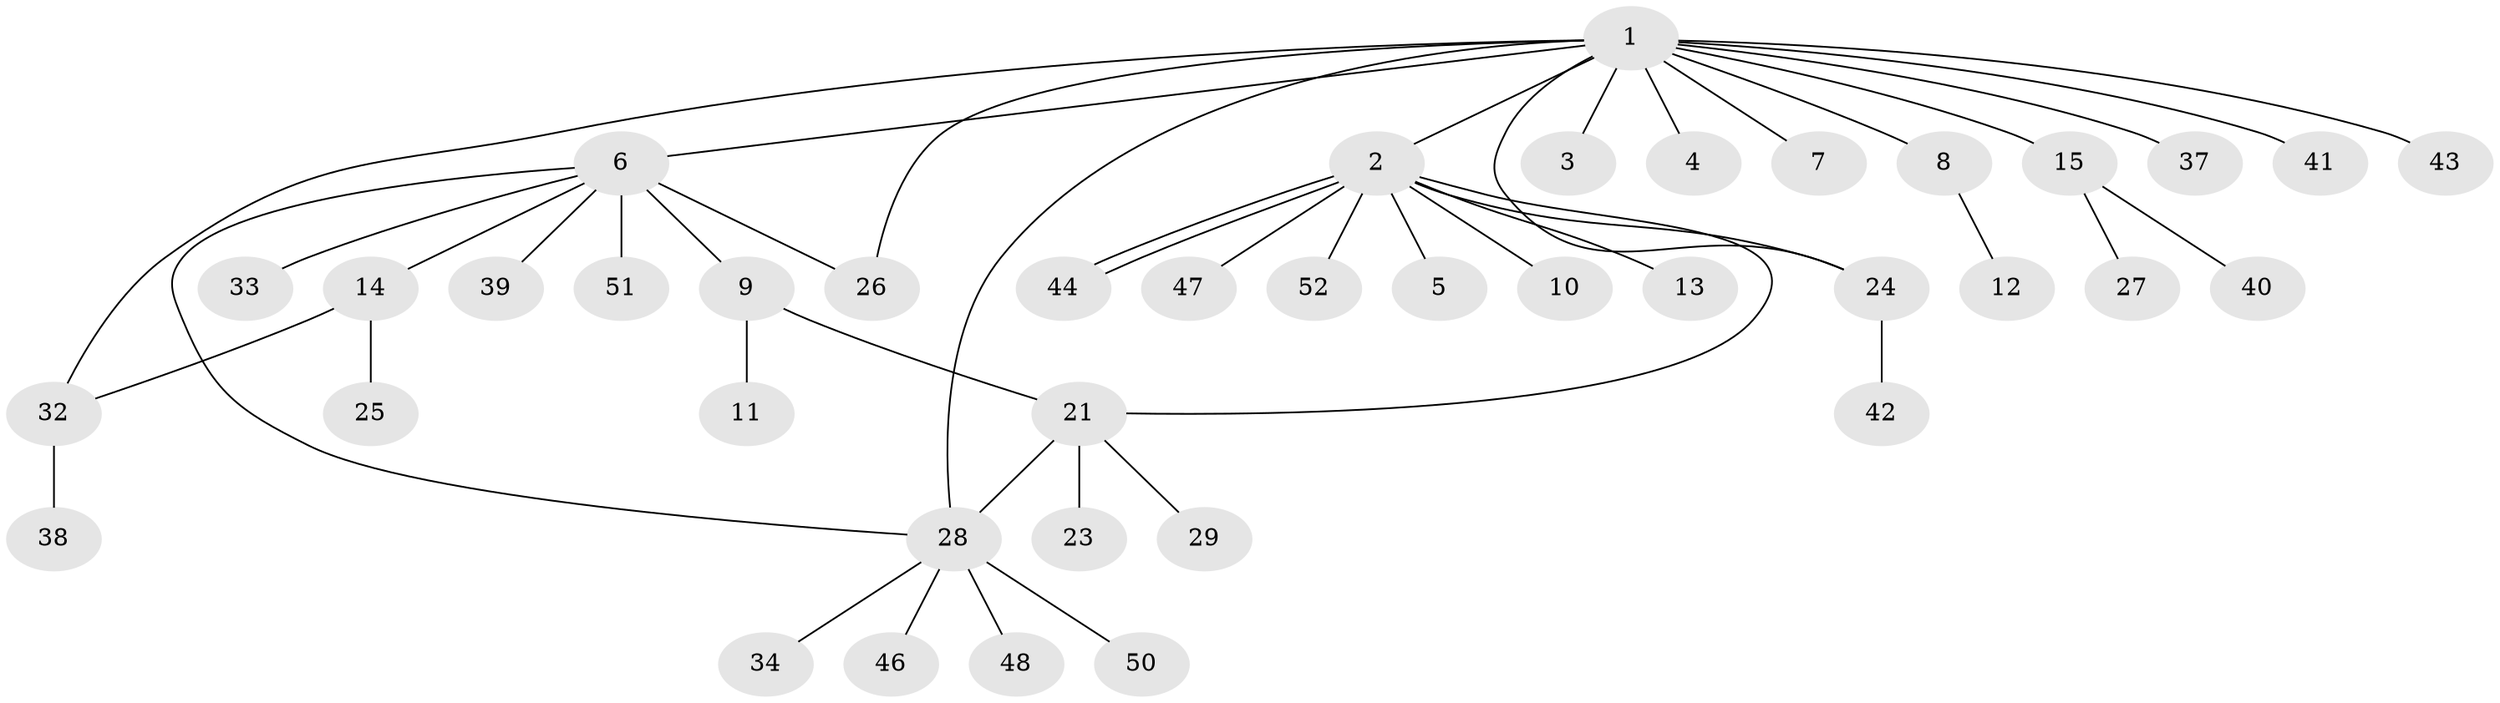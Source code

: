 // Generated by graph-tools (version 1.1) at 2025/51/02/27/25 19:51:55]
// undirected, 40 vertices, 46 edges
graph export_dot {
graph [start="1"]
  node [color=gray90,style=filled];
  1 [super="+17"];
  2 [super="+16"];
  3;
  4;
  5 [super="+49"];
  6 [super="+30"];
  7;
  8 [super="+53"];
  9;
  10;
  11 [super="+20"];
  12;
  13;
  14 [super="+18"];
  15 [super="+19"];
  21 [super="+22"];
  23;
  24 [super="+31"];
  25;
  26 [super="+35"];
  27 [super="+45"];
  28 [super="+36"];
  29;
  32 [super="+54"];
  33;
  34;
  37;
  38;
  39;
  40;
  41;
  42;
  43;
  44;
  46;
  47;
  48;
  50;
  51;
  52;
  1 -- 2;
  1 -- 3;
  1 -- 4;
  1 -- 6 [weight=2];
  1 -- 7;
  1 -- 8;
  1 -- 15 [weight=2];
  1 -- 28;
  1 -- 32;
  1 -- 37;
  1 -- 41;
  1 -- 43;
  1 -- 26;
  1 -- 24;
  2 -- 5;
  2 -- 10;
  2 -- 13;
  2 -- 21;
  2 -- 24;
  2 -- 44;
  2 -- 44;
  2 -- 47;
  2 -- 52;
  6 -- 9;
  6 -- 14;
  6 -- 28;
  6 -- 39;
  6 -- 33;
  6 -- 51;
  6 -- 26;
  8 -- 12;
  9 -- 11;
  9 -- 21;
  14 -- 32;
  14 -- 25;
  15 -- 27;
  15 -- 40;
  21 -- 23;
  21 -- 28;
  21 -- 29;
  24 -- 42;
  28 -- 34;
  28 -- 46;
  28 -- 48;
  28 -- 50;
  32 -- 38;
}
